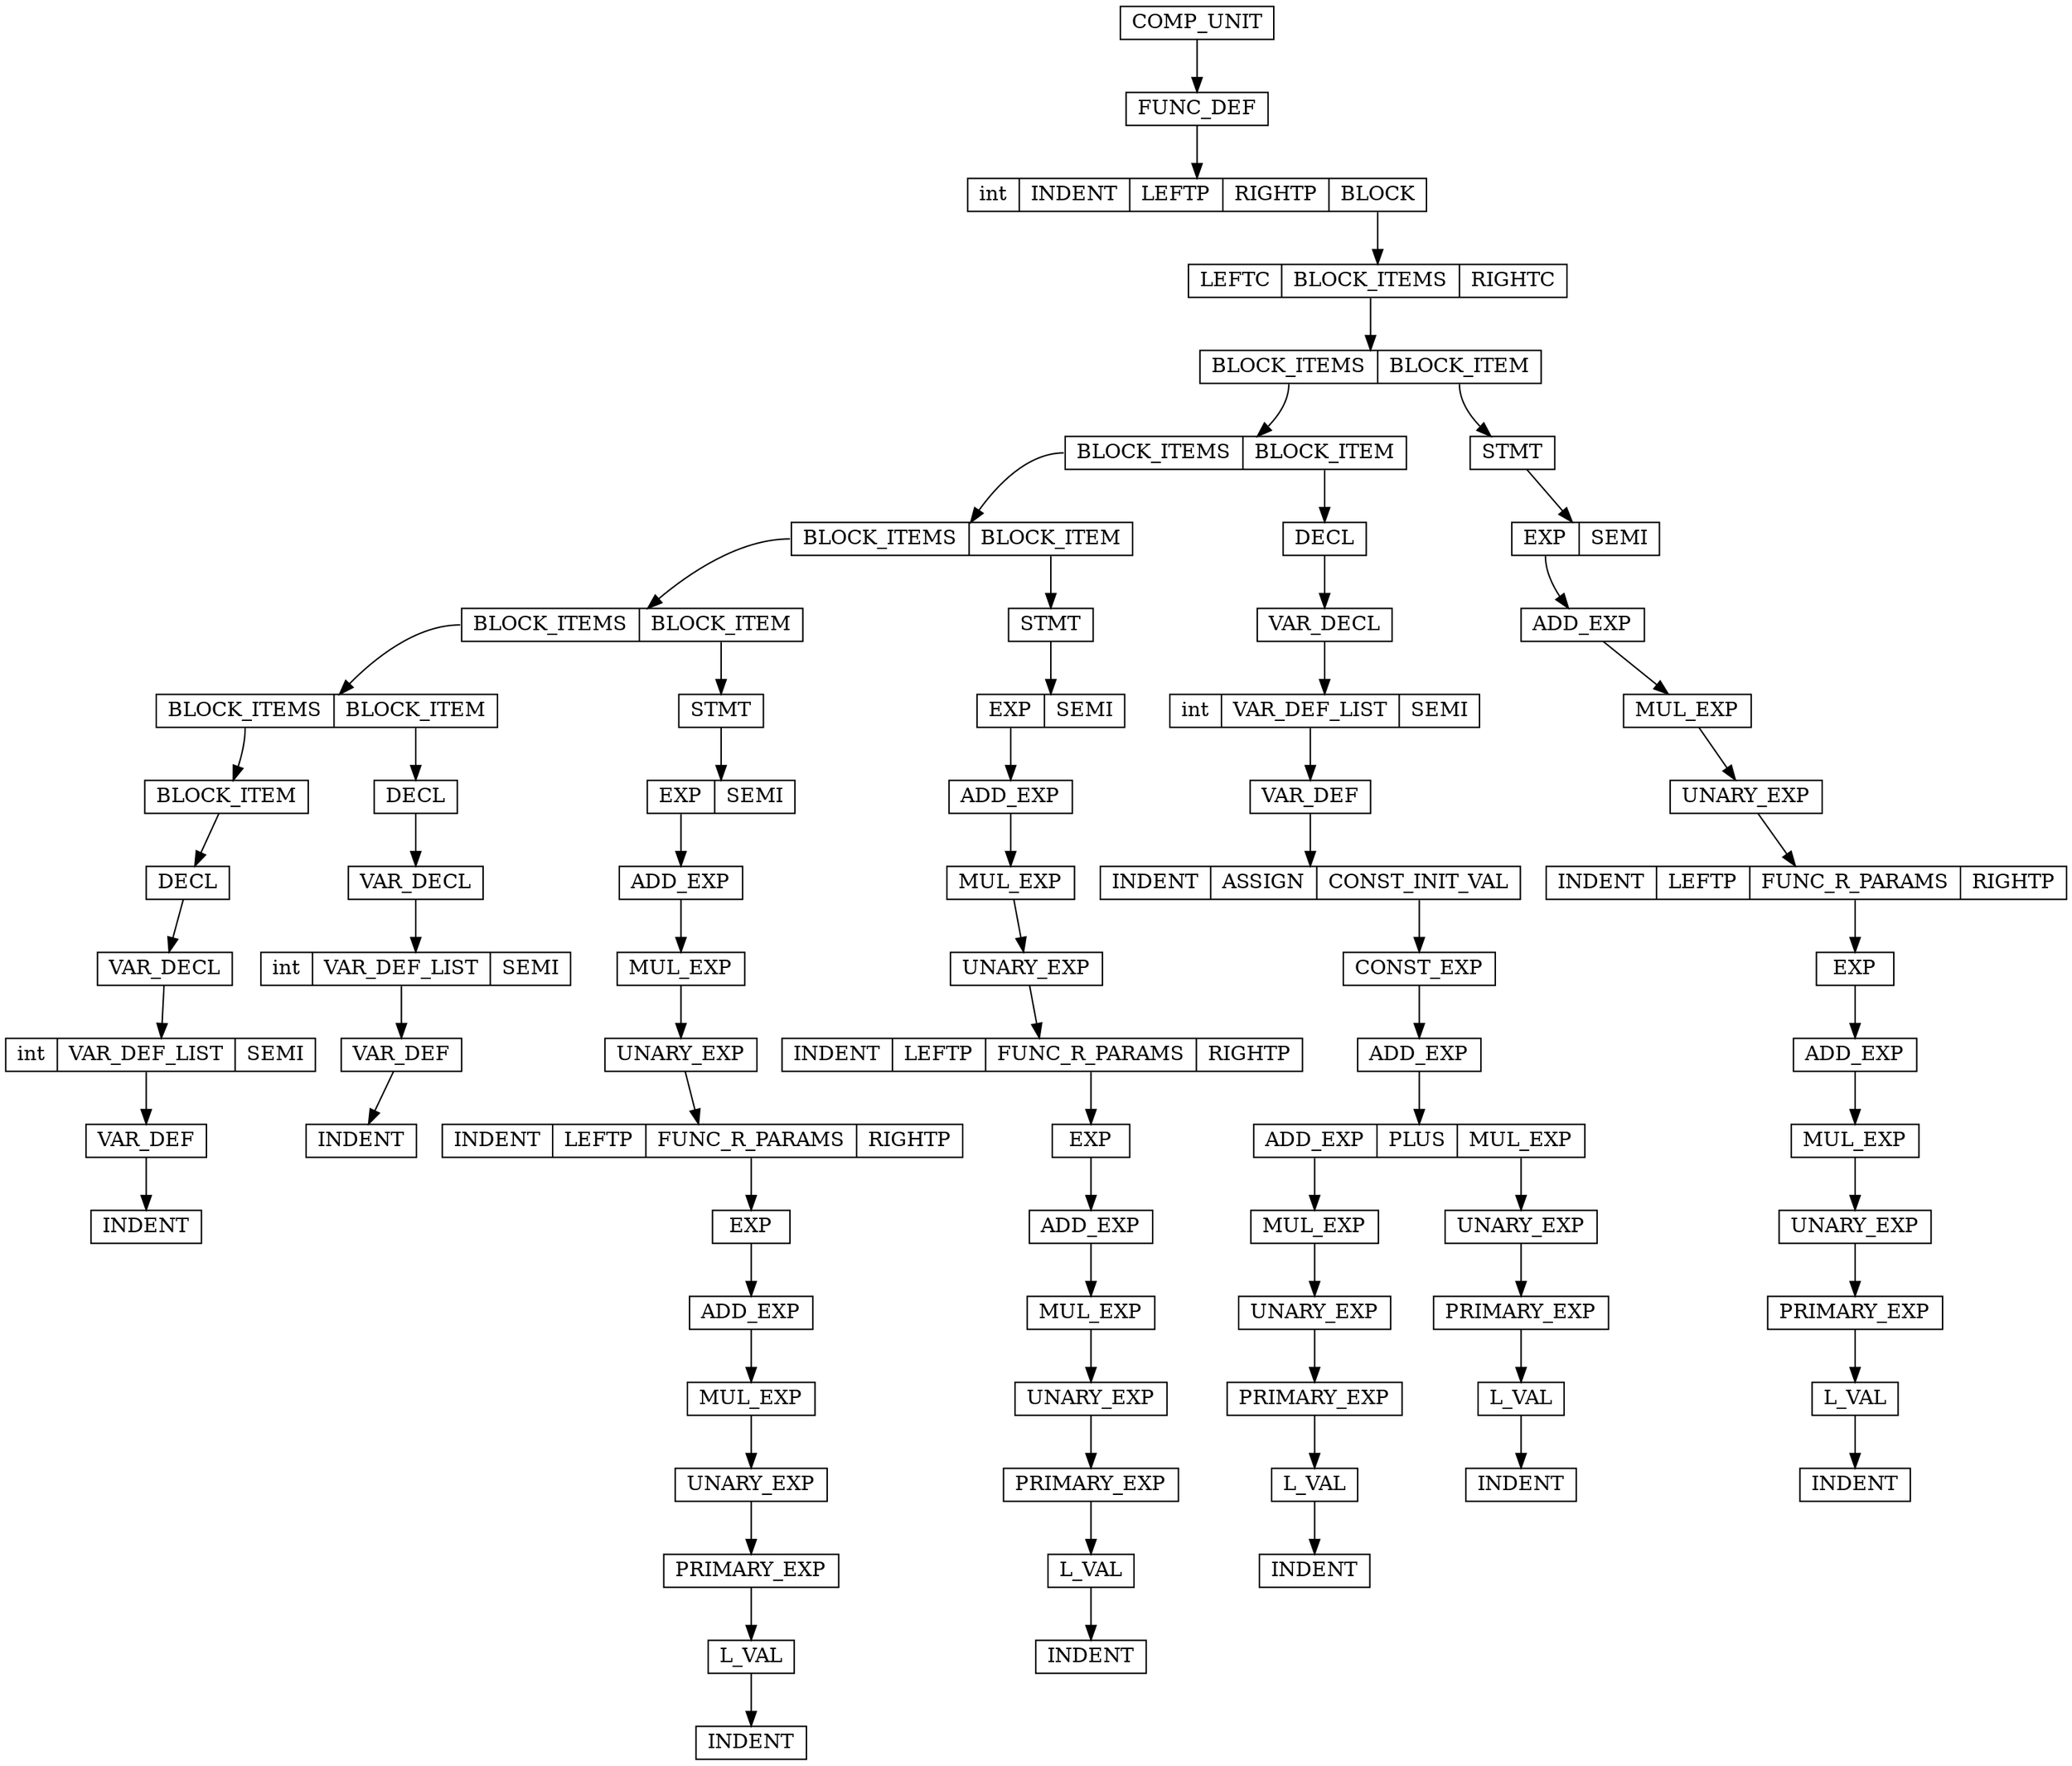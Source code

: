 digraph " "{
node [shape = record, height=.1]
0[label = "<f0> COMP\_UNIT"];
1[label = "<f0> FUNC\_DEF"];
2[label = "<f0> int|<f1> INDENT|<f2> LEFTP|<f3> RIGHTP|<f4> BLOCK"];
7[label = "<f0> LEFTC|<f1> BLOCK\_ITEMS|<f2> RIGHTC"];
9[label = "<f0> BLOCK\_ITEMS|<f1> BLOCK\_ITEM"];
10[label = "<f0> BLOCK\_ITEMS|<f1> BLOCK\_ITEM"];
11[label = "<f0> BLOCK\_ITEMS|<f1> BLOCK\_ITEM"];
12[label = "<f0> BLOCK\_ITEMS|<f1> BLOCK\_ITEM"];
13[label = "<f0> BLOCK\_ITEMS|<f1> BLOCK\_ITEM"];
14[label = "<f0> BLOCK\_ITEM"];
15[label = "<f0> DECL"];
16[label = "<f0> VAR\_DECL"];
17[label = "<f0> int|<f1> VAR\_DEF\_LIST|<f2> SEMI"];
19[label = "<f0> VAR\_DEF"];
20[label = "<f0> INDENT"];
23[label = "<f0> DECL"];
24[label = "<f0> VAR\_DECL"];
25[label = "<f0> int|<f1> VAR\_DEF\_LIST|<f2> SEMI"];
27[label = "<f0> VAR\_DEF"];
28[label = "<f0> INDENT"];
31[label = "<f0> STMT"];
32[label = "<f0> EXP|<f1> SEMI"];
33[label = "<f0> ADD\_EXP"];
34[label = "<f0> MUL\_EXP"];
35[label = "<f0> UNARY\_EXP"];
36[label = "<f0> INDENT|<f1> LEFTP|<f2> FUNC\_R\_PARAMS|<f3> RIGHTP"];
39[label = "<f0> EXP"];
40[label = "<f0> ADD\_EXP"];
41[label = "<f0> MUL\_EXP"];
42[label = "<f0> UNARY\_EXP"];
43[label = "<f0> PRIMARY\_EXP"];
44[label = "<f0> L\_VAL"];
45[label = "<f0> INDENT"];
49[label = "<f0> STMT"];
50[label = "<f0> EXP|<f1> SEMI"];
51[label = "<f0> ADD\_EXP"];
52[label = "<f0> MUL\_EXP"];
53[label = "<f0> UNARY\_EXP"];
54[label = "<f0> INDENT|<f1> LEFTP|<f2> FUNC\_R\_PARAMS|<f3> RIGHTP"];
57[label = "<f0> EXP"];
58[label = "<f0> ADD\_EXP"];
59[label = "<f0> MUL\_EXP"];
60[label = "<f0> UNARY\_EXP"];
61[label = "<f0> PRIMARY\_EXP"];
62[label = "<f0> L\_VAL"];
63[label = "<f0> INDENT"];
67[label = "<f0> DECL"];
68[label = "<f0> VAR\_DECL"];
69[label = "<f0> int|<f1> VAR\_DEF\_LIST|<f2> SEMI"];
71[label = "<f0> VAR\_DEF"];
72[label = "<f0> INDENT|<f1> ASSIGN|<f2> CONST\_INIT\_VAL"];
75[label = "<f0> CONST\_EXP"];
76[label = "<f0> ADD\_EXP"];
77[label = "<f0> ADD\_EXP|<f1> PLUS|<f2> MUL\_EXP"];
78[label = "<f0> MUL\_EXP"];
79[label = "<f0> UNARY\_EXP"];
80[label = "<f0> PRIMARY\_EXP"];
81[label = "<f0> L\_VAL"];
82[label = "<f0> INDENT"];
85[label = "<f0> UNARY\_EXP"];
86[label = "<f0> PRIMARY\_EXP"];
87[label = "<f0> L\_VAL"];
88[label = "<f0> INDENT"];
91[label = "<f0> STMT"];
92[label = "<f0> EXP|<f1> SEMI"];
93[label = "<f0> ADD\_EXP"];
94[label = "<f0> MUL\_EXP"];
95[label = "<f0> UNARY\_EXP"];
96[label = "<f0> INDENT|<f1> LEFTP|<f2> FUNC\_R\_PARAMS|<f3> RIGHTP"];
99[label = "<f0> EXP"];
100[label = "<f0> ADD\_EXP"];
101[label = "<f0> MUL\_EXP"];
102[label = "<f0> UNARY\_EXP"];
103[label = "<f0> PRIMARY\_EXP"];
104[label = "<f0> L\_VAL"];
105[label = "<f0> INDENT"];
0:f0->1;
1:f0->2;
2:f4->7;
7:f1->9;
9:f0->10;
10:f0->11;
11:f0->12;
12:f0->13;
13:f0->14;
14:f0->15;
15:f0->16;
16:f0->17;
17:f1->19;
19:f0->20;
13:f1->23;
23:f0->24;
24:f0->25;
25:f1->27;
27:f0->28;
12:f1->31;
31:f0->32;
32:f0->33;
33:f0->34;
34:f0->35;
35:f0->36;
36:f2->39;
39:f0->40;
40:f0->41;
41:f0->42;
42:f0->43;
43:f0->44;
44:f0->45;
11:f1->49;
49:f0->50;
50:f0->51;
51:f0->52;
52:f0->53;
53:f0->54;
54:f2->57;
57:f0->58;
58:f0->59;
59:f0->60;
60:f0->61;
61:f0->62;
62:f0->63;
10:f1->67;
67:f0->68;
68:f0->69;
69:f1->71;
71:f0->72;
72:f2->75;
75:f0->76;
76:f0->77;
77:f0->78;
78:f0->79;
79:f0->80;
80:f0->81;
81:f0->82;
77:f2->85;
85:f0->86;
86:f0->87;
87:f0->88;
9:f1->91;
91:f0->92;
92:f0->93;
93:f0->94;
94:f0->95;
95:f0->96;
96:f2->99;
99:f0->100;
100:f0->101;
101:f0->102;
102:f0->103;
103:f0->104;
104:f0->105;
}

